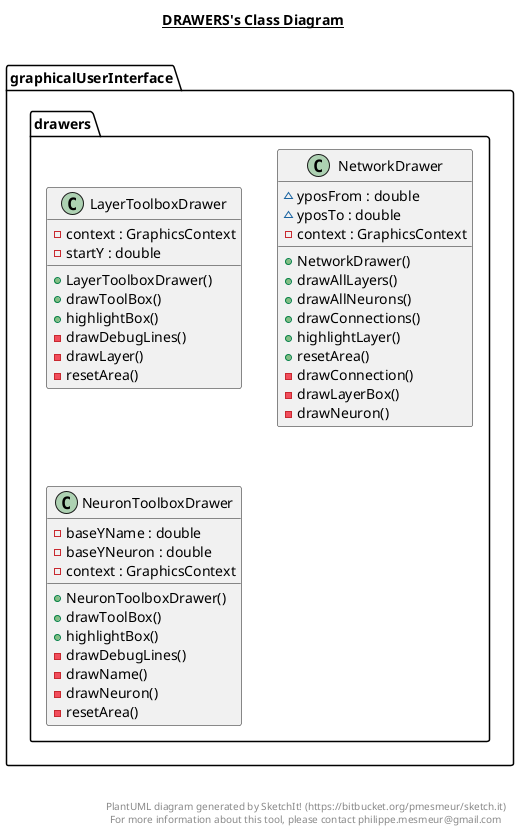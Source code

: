 @startuml

title __DRAWERS's Class Diagram__\n

  namespace graphicalUserInterface {
    namespace drawers {
      class graphicalUserInterface.drawers.LayerToolboxDrawer {
          - context : GraphicsContext
          - startY : double
          + LayerToolboxDrawer()
          + drawToolBox()
          + highlightBox()
          - drawDebugLines()
          - drawLayer()
          - resetArea()
      }
    }
  }
  

  namespace graphicalUserInterface {
    namespace drawers {
      class graphicalUserInterface.drawers.NetworkDrawer {
          ~ yposFrom : double
          ~ yposTo : double
          - context : GraphicsContext
          + NetworkDrawer()
          + drawAllLayers()
          + drawAllNeurons()
          + drawConnections()
          + highlightLayer()
          + resetArea()
          - drawConnection()
          - drawLayerBox()
          - drawNeuron()
      }
    }
  }
  

  namespace graphicalUserInterface {
    namespace drawers {
      class graphicalUserInterface.drawers.NeuronToolboxDrawer {
          - baseYName : double
          - baseYNeuron : double
          - context : GraphicsContext
          + NeuronToolboxDrawer()
          + drawToolBox()
          + highlightBox()
          - drawDebugLines()
          - drawName()
          - drawNeuron()
          - resetArea()
      }
    }
  }
  



right footer


PlantUML diagram generated by SketchIt! (https://bitbucket.org/pmesmeur/sketch.it)
For more information about this tool, please contact philippe.mesmeur@gmail.com
endfooter

@enduml
